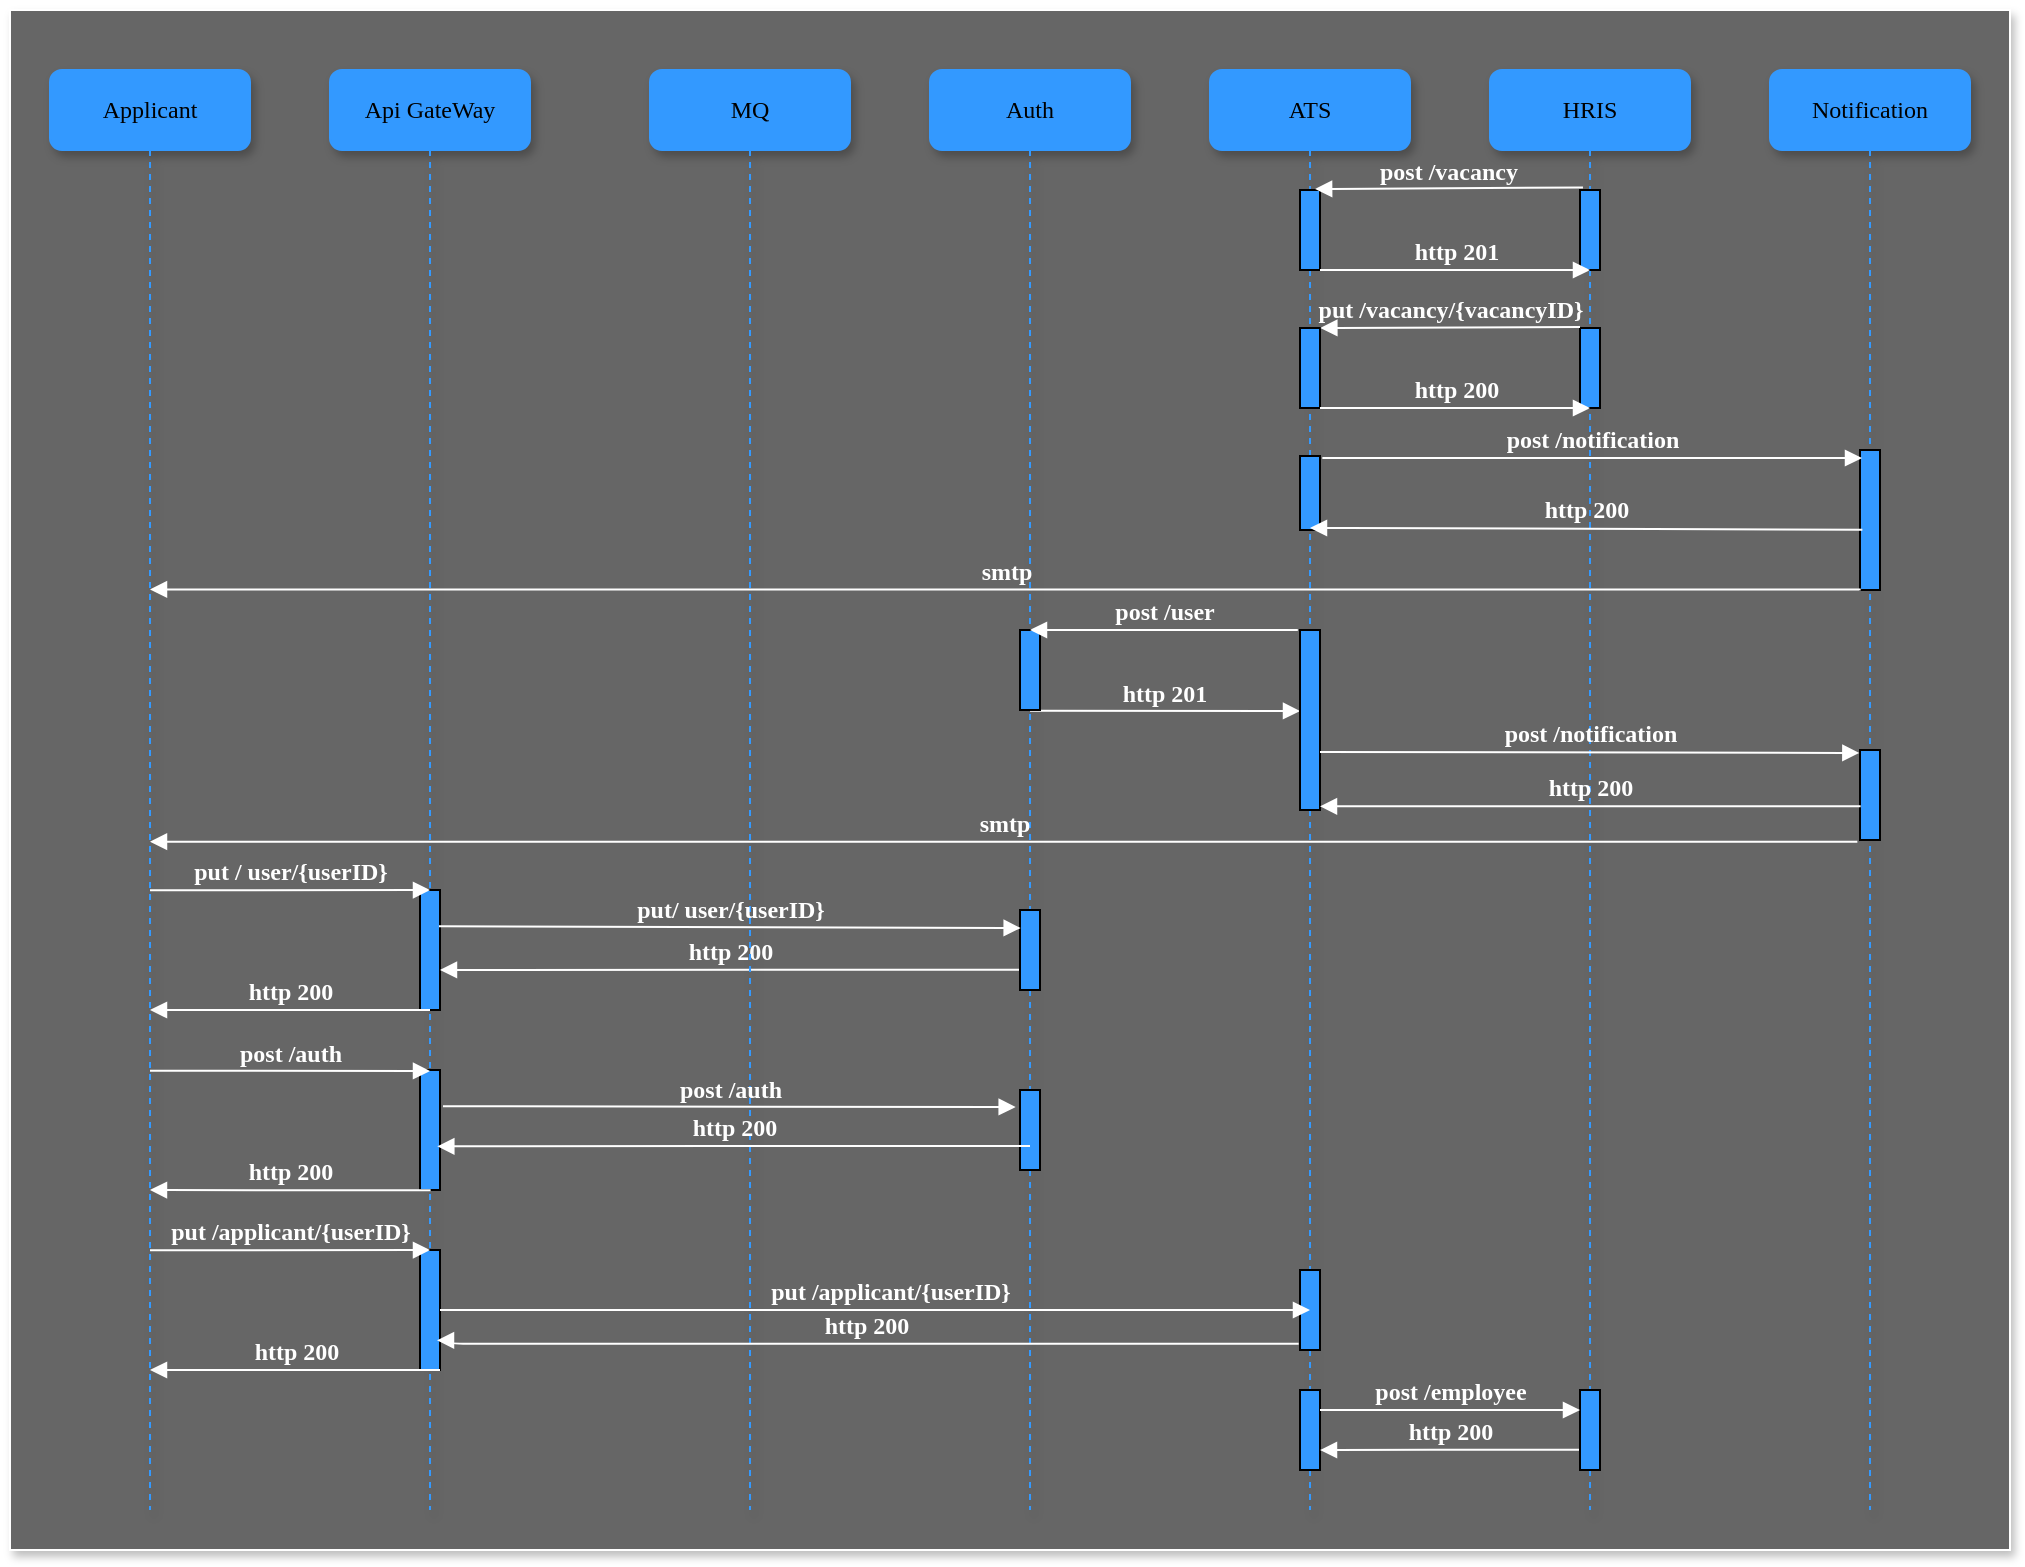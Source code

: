 <mxfile version="20.8.16" type="device"><diagram name="Page-1" id="13e1069c-82ec-6db2-03f1-153e76fe0fe0"><mxGraphModel dx="1128" dy="942" grid="1" gridSize="10" guides="1" tooltips="1" connect="1" arrows="1" fold="1" page="1" pageScale="1" pageWidth="1100" pageHeight="850" background="none" math="0" shadow="0"><root><mxCell id="0"/><mxCell id="1" parent="0"/><mxCell id="sks7aTLOKcDehk0xQPUY-80" value="" style="rounded=0;whiteSpace=wrap;html=1;shadow=1;fillColor=#666666;strokeColor=#FFFFFF;" vertex="1" parent="1"><mxGeometry x="80" y="50" width="1000" height="770" as="geometry"/></mxCell><mxCell id="7baba1c4bc27f4b0-2" value="Api GateWay" style="shape=umlLifeline;perimeter=lifelinePerimeter;whiteSpace=wrap;html=1;container=1;collapsible=0;recursiveResize=0;outlineConnect=0;rounded=1;shadow=1;comic=0;labelBackgroundColor=none;strokeWidth=1;fontFamily=Verdana;fontSize=12;align=center;fillColor=#3399FF;strokeColor=#3399FF;" parent="1" vertex="1"><mxGeometry x="240" y="80" width="100" height="720" as="geometry"/></mxCell><mxCell id="sks7aTLOKcDehk0xQPUY-40" value="" style="html=1;points=[];perimeter=orthogonalPerimeter;rounded=0;shadow=0;comic=0;labelBackgroundColor=none;strokeWidth=1;fontFamily=Verdana;fontSize=12;align=center;fillColor=#3399FF;" vertex="1" parent="7baba1c4bc27f4b0-2"><mxGeometry x="45" y="410" width="10" height="60" as="geometry"/></mxCell><mxCell id="sks7aTLOKcDehk0xQPUY-43" value="&lt;b&gt;&lt;font color=&quot;#ffffff&quot;&gt;http 200&lt;/font&gt;&lt;/b&gt;" style="html=1;verticalAlign=bottom;endArrow=block;labelBackgroundColor=none;fontFamily=Verdana;fontSize=12;edgeStyle=elbowEdgeStyle;elbow=vertical;exitX=-0.05;exitY=0.746;exitDx=0;exitDy=0;exitPerimeter=0;shadow=0;strokeColor=#FFFFFF;" edge="1" parent="7baba1c4bc27f4b0-2" source="sks7aTLOKcDehk0xQPUY-41"><mxGeometry relative="1" as="geometry"><mxPoint x="188.91" y="450.17" as="sourcePoint"/><mxPoint x="55" y="450.17" as="targetPoint"/></mxGeometry></mxCell><mxCell id="sks7aTLOKcDehk0xQPUY-44" value="&lt;b&gt;&lt;font color=&quot;#ffffff&quot;&gt;http 200&lt;/font&gt;&lt;/b&gt;" style="html=1;verticalAlign=bottom;endArrow=block;labelBackgroundColor=none;fontFamily=Verdana;fontSize=12;edgeStyle=elbowEdgeStyle;elbow=vertical;shadow=0;fillColor=#FFFFFF;strokeColor=#FFFFFF;" edge="1" parent="7baba1c4bc27f4b0-2" target="7baba1c4bc27f4b0-8"><mxGeometry relative="1" as="geometry"><mxPoint x="50" y="470" as="sourcePoint"/><mxPoint x="-94.75" y="470.34" as="targetPoint"/></mxGeometry></mxCell><mxCell id="sks7aTLOKcDehk0xQPUY-47" value="" style="html=1;points=[];perimeter=orthogonalPerimeter;rounded=0;shadow=0;comic=0;labelBackgroundColor=none;strokeWidth=1;fontFamily=Verdana;fontSize=12;align=center;fillColor=#3399FF;" vertex="1" parent="7baba1c4bc27f4b0-2"><mxGeometry x="45" y="500" width="10" height="60" as="geometry"/></mxCell><mxCell id="sks7aTLOKcDehk0xQPUY-62" value="" style="html=1;points=[];perimeter=orthogonalPerimeter;rounded=0;shadow=0;comic=0;labelBackgroundColor=none;strokeWidth=1;fontFamily=Verdana;fontSize=12;align=center;fillColor=#3399FF;" vertex="1" parent="7baba1c4bc27f4b0-2"><mxGeometry x="45" y="590" width="10" height="60" as="geometry"/></mxCell><mxCell id="sks7aTLOKcDehk0xQPUY-67" value="&lt;b&gt;&lt;font color=&quot;#ffffff&quot;&gt;http 200&lt;/font&gt;&lt;/b&gt;" style="html=1;verticalAlign=bottom;endArrow=block;labelBackgroundColor=none;fontFamily=Verdana;fontSize=12;edgeStyle=elbowEdgeStyle;elbow=vertical;shadow=0;strokeColor=#FFFFFF;" edge="1" parent="7baba1c4bc27f4b0-2" target="7baba1c4bc27f4b0-8"><mxGeometry relative="1" as="geometry"><mxPoint x="55" y="650.003" as="sourcePoint"/><mxPoint x="-99.5" y="650.34" as="targetPoint"/></mxGeometry></mxCell><mxCell id="7baba1c4bc27f4b0-3" value="MQ" style="shape=umlLifeline;perimeter=lifelinePerimeter;whiteSpace=wrap;html=1;container=1;collapsible=0;recursiveResize=0;outlineConnect=0;rounded=1;shadow=1;comic=0;labelBackgroundColor=none;strokeWidth=1;fontFamily=Verdana;fontSize=12;align=center;fillColor=#3399FF;strokeColor=#3399FF;" parent="1" vertex="1"><mxGeometry x="400" y="80" width="100" height="720" as="geometry"/></mxCell><mxCell id="7baba1c4bc27f4b0-4" value="Auth" style="shape=umlLifeline;perimeter=lifelinePerimeter;whiteSpace=wrap;html=1;container=1;collapsible=0;recursiveResize=0;outlineConnect=0;rounded=1;shadow=1;comic=0;labelBackgroundColor=none;strokeWidth=1;fontFamily=Verdana;fontSize=12;align=center;fillColor=#3399FF;strokeColor=#3399FF;" parent="1" vertex="1"><mxGeometry x="540" y="80" width="100" height="720" as="geometry"/></mxCell><mxCell id="sks7aTLOKcDehk0xQPUY-21" value="&lt;b&gt;&lt;font color=&quot;#ffffff&quot;&gt;http 201&lt;/font&gt;&lt;/b&gt;" style="html=1;verticalAlign=bottom;endArrow=block;labelBackgroundColor=none;fontFamily=Verdana;fontSize=12;edgeStyle=elbowEdgeStyle;elbow=vertical;shadow=0;fillColor=#FFFFFF;strokeColor=#FFFFFF;" edge="1" parent="7baba1c4bc27f4b0-4"><mxGeometry relative="1" as="geometry"><mxPoint x="50" y="320.33" as="sourcePoint"/><mxPoint x="185" y="320.33" as="targetPoint"/></mxGeometry></mxCell><mxCell id="sks7aTLOKcDehk0xQPUY-22" value="" style="html=1;points=[];perimeter=orthogonalPerimeter;rounded=0;shadow=0;comic=0;labelBackgroundColor=none;strokeWidth=1;fontFamily=Verdana;fontSize=12;align=center;fillColor=#3399FF;" vertex="1" parent="7baba1c4bc27f4b0-4"><mxGeometry x="45" y="280" width="10" height="40" as="geometry"/></mxCell><mxCell id="sks7aTLOKcDehk0xQPUY-41" value="" style="html=1;points=[];perimeter=orthogonalPerimeter;rounded=0;shadow=0;comic=0;labelBackgroundColor=none;strokeWidth=1;fontFamily=Verdana;fontSize=12;align=center;fillColor=#3399FF;" vertex="1" parent="7baba1c4bc27f4b0-4"><mxGeometry x="45" y="420" width="10" height="40" as="geometry"/></mxCell><mxCell id="sks7aTLOKcDehk0xQPUY-56" value="" style="html=1;points=[];perimeter=orthogonalPerimeter;rounded=0;shadow=0;comic=0;labelBackgroundColor=none;strokeWidth=1;fontFamily=Verdana;fontSize=12;align=center;fillColor=#3399FF;" vertex="1" parent="7baba1c4bc27f4b0-4"><mxGeometry x="45" y="510" width="10" height="40" as="geometry"/></mxCell><mxCell id="7baba1c4bc27f4b0-5" value="ATS" style="shape=umlLifeline;perimeter=lifelinePerimeter;whiteSpace=wrap;html=1;container=1;collapsible=0;recursiveResize=0;outlineConnect=0;rounded=1;shadow=1;comic=0;labelBackgroundColor=none;strokeWidth=1;fontFamily=Verdana;fontSize=12;align=center;fillColor=#3399FF;strokeColor=#3399FF;" parent="1" vertex="1"><mxGeometry x="680" y="80" width="100" height="720" as="geometry"/></mxCell><mxCell id="sks7aTLOKcDehk0xQPUY-3" value="" style="html=1;points=[];perimeter=orthogonalPerimeter;rounded=0;shadow=0;comic=0;labelBackgroundColor=none;strokeWidth=1;fontFamily=Verdana;fontSize=12;align=center;fillColor=#3399FF;" vertex="1" parent="7baba1c4bc27f4b0-5"><mxGeometry x="45" y="60" width="10" height="40" as="geometry"/></mxCell><mxCell id="7baba1c4bc27f4b0-19" value="" style="html=1;points=[];perimeter=orthogonalPerimeter;rounded=0;shadow=0;comic=0;labelBackgroundColor=none;strokeWidth=1;fontFamily=Verdana;fontSize=12;align=center;fillColor=#3399FF;" parent="7baba1c4bc27f4b0-5" vertex="1"><mxGeometry x="45" y="129" width="10" height="40" as="geometry"/></mxCell><mxCell id="sks7aTLOKcDehk0xQPUY-10" value="" style="html=1;points=[];perimeter=orthogonalPerimeter;rounded=0;shadow=0;comic=0;labelBackgroundColor=none;strokeWidth=1;fontFamily=Verdana;fontSize=12;align=center;fillColor=#3399FF;" vertex="1" parent="7baba1c4bc27f4b0-5"><mxGeometry x="45" y="193" width="10" height="37" as="geometry"/></mxCell><mxCell id="sks7aTLOKcDehk0xQPUY-15" value="" style="html=1;points=[];perimeter=orthogonalPerimeter;rounded=0;shadow=0;comic=0;labelBackgroundColor=none;strokeWidth=1;fontFamily=Verdana;fontSize=12;align=center;fillColor=#3399FF;" vertex="1" parent="7baba1c4bc27f4b0-5"><mxGeometry x="45" y="280" width="10" height="90" as="geometry"/></mxCell><mxCell id="sks7aTLOKcDehk0xQPUY-64" value="" style="html=1;points=[];perimeter=orthogonalPerimeter;rounded=0;shadow=0;comic=0;labelBackgroundColor=none;strokeWidth=1;fontFamily=Verdana;fontSize=12;align=center;fillColor=#3399FF;" vertex="1" parent="7baba1c4bc27f4b0-5"><mxGeometry x="45" y="600" width="10" height="40" as="geometry"/></mxCell><mxCell id="sks7aTLOKcDehk0xQPUY-69" value="" style="html=1;points=[];perimeter=orthogonalPerimeter;rounded=0;shadow=0;comic=0;labelBackgroundColor=none;strokeWidth=1;fontFamily=Verdana;fontSize=12;align=center;fillColor=#3399FF;" vertex="1" parent="7baba1c4bc27f4b0-5"><mxGeometry x="45" y="660" width="10" height="40" as="geometry"/></mxCell><mxCell id="sks7aTLOKcDehk0xQPUY-71" value="&lt;b&gt;&lt;font color=&quot;#ffffff&quot;&gt;http 200&lt;/font&gt;&lt;/b&gt;" style="html=1;verticalAlign=bottom;endArrow=block;labelBackgroundColor=none;fontFamily=Verdana;fontSize=12;edgeStyle=elbowEdgeStyle;elbow=horizontal;entryX=-0.05;entryY=0.288;entryDx=0;entryDy=0;entryPerimeter=0;exitX=0.033;exitY=0.746;exitDx=0;exitDy=0;exitPerimeter=0;shadow=0;strokeColor=#FFFFFF;" edge="1" parent="7baba1c4bc27f4b0-5" source="sks7aTLOKcDehk0xQPUY-68"><mxGeometry relative="1" as="geometry"><mxPoint x="155.5" y="690.5" as="sourcePoint"/><mxPoint x="55" y="690.02" as="targetPoint"/></mxGeometry></mxCell><mxCell id="7baba1c4bc27f4b0-6" value="HRIS" style="shape=umlLifeline;perimeter=lifelinePerimeter;whiteSpace=wrap;html=1;container=1;collapsible=0;recursiveResize=0;outlineConnect=0;rounded=1;shadow=1;comic=0;labelBackgroundColor=none;strokeWidth=1;fontFamily=Verdana;fontSize=12;align=center;fillColor=#3399FF;strokeColor=#3399FF;" parent="1" vertex="1"><mxGeometry x="820" y="80" width="100" height="720" as="geometry"/></mxCell><mxCell id="sks7aTLOKcDehk0xQPUY-1" value="" style="html=1;points=[];perimeter=orthogonalPerimeter;rounded=0;shadow=0;comic=0;labelBackgroundColor=none;strokeWidth=1;fontFamily=Verdana;fontSize=12;align=center;fillColor=#3399FF;" vertex="1" parent="7baba1c4bc27f4b0-6"><mxGeometry x="45" y="60" width="10" height="40" as="geometry"/></mxCell><mxCell id="sks7aTLOKcDehk0xQPUY-4" value="&lt;b&gt;&lt;font color=&quot;#ffffff&quot;&gt;http 201&lt;/font&gt;&lt;/b&gt;" style="html=1;verticalAlign=bottom;endArrow=block;labelBackgroundColor=none;fontFamily=Verdana;fontSize=12;edgeStyle=elbowEdgeStyle;elbow=horizontal;shadow=0;strokeColor=#FFFFFF;" edge="1" parent="7baba1c4bc27f4b0-6"><mxGeometry relative="1" as="geometry"><mxPoint x="-85" y="100" as="sourcePoint"/><mxPoint x="50" y="100" as="targetPoint"/></mxGeometry></mxCell><mxCell id="sks7aTLOKcDehk0xQPUY-5" value="" style="html=1;points=[];perimeter=orthogonalPerimeter;rounded=0;shadow=0;comic=0;labelBackgroundColor=none;strokeWidth=1;fontFamily=Verdana;fontSize=12;align=center;fillColor=#3399FF;" vertex="1" parent="7baba1c4bc27f4b0-6"><mxGeometry x="45" y="129" width="10" height="40" as="geometry"/></mxCell><mxCell id="sks7aTLOKcDehk0xQPUY-68" value="" style="html=1;points=[];perimeter=orthogonalPerimeter;rounded=0;shadow=0;comic=0;labelBackgroundColor=none;strokeWidth=1;fontFamily=Verdana;fontSize=12;align=center;fillColor=#3399FF;" vertex="1" parent="7baba1c4bc27f4b0-6"><mxGeometry x="45" y="660" width="10" height="40" as="geometry"/></mxCell><mxCell id="7baba1c4bc27f4b0-7" value="Notification" style="shape=umlLifeline;perimeter=lifelinePerimeter;whiteSpace=wrap;html=1;container=1;collapsible=0;recursiveResize=0;outlineConnect=0;rounded=1;shadow=1;comic=0;labelBackgroundColor=none;strokeWidth=1;fontFamily=Verdana;fontSize=12;align=center;fillColor=#3399FF;strokeColor=#3399FF;" parent="1" vertex="1"><mxGeometry x="960" y="80" width="100" height="720" as="geometry"/></mxCell><mxCell id="sks7aTLOKcDehk0xQPUY-13" value="" style="html=1;points=[];perimeter=orthogonalPerimeter;rounded=0;shadow=0;comic=0;labelBackgroundColor=none;strokeWidth=1;fontFamily=Verdana;fontSize=12;align=center;fillColor=#3399FF;" vertex="1" parent="7baba1c4bc27f4b0-7"><mxGeometry x="45" y="190" width="10" height="70" as="geometry"/></mxCell><mxCell id="sks7aTLOKcDehk0xQPUY-23" value="" style="html=1;points=[];perimeter=orthogonalPerimeter;rounded=0;shadow=0;comic=0;labelBackgroundColor=none;strokeWidth=1;fontFamily=Verdana;fontSize=12;align=center;fillColor=#3399FF;" vertex="1" parent="7baba1c4bc27f4b0-7"><mxGeometry x="45" y="340" width="10" height="45" as="geometry"/></mxCell><mxCell id="7baba1c4bc27f4b0-8" value="Applicant" style="shape=umlLifeline;perimeter=lifelinePerimeter;whiteSpace=wrap;html=1;container=1;collapsible=0;recursiveResize=0;outlineConnect=0;rounded=1;shadow=1;comic=0;labelBackgroundColor=none;strokeWidth=1;fontFamily=Verdana;fontSize=12;align=center;fillColor=#3399FF;strokeColor=#3399FF;" parent="1" vertex="1"><mxGeometry x="100" y="80" width="100" height="720" as="geometry"/></mxCell><mxCell id="7baba1c4bc27f4b0-20" value="&lt;b&gt;&lt;font color=&quot;#ffffff&quot;&gt;post /vacancy&lt;/font&gt;&lt;/b&gt;" style="html=1;verticalAlign=bottom;endArrow=block;entryX=0.757;entryY=0.012;labelBackgroundColor=none;fontFamily=Verdana;fontSize=12;edgeStyle=elbowEdgeStyle;elbow=vertical;exitX=0.148;exitY=-0.032;exitDx=0;exitDy=0;exitPerimeter=0;entryDx=0;entryDy=0;entryPerimeter=0;shadow=0;strokeColor=#FFFFFF;" parent="1" source="sks7aTLOKcDehk0xQPUY-1" target="sks7aTLOKcDehk0xQPUY-3" edge="1"><mxGeometry relative="1" as="geometry"><mxPoint x="750" y="200.263" as="sourcePoint"/><mxPoint x="880" y="200.22" as="targetPoint"/></mxGeometry></mxCell><mxCell id="sks7aTLOKcDehk0xQPUY-8" value="&lt;b&gt;&lt;font color=&quot;#ffffff&quot;&gt;http 200&lt;/font&gt;&lt;/b&gt;" style="html=1;verticalAlign=bottom;endArrow=block;labelBackgroundColor=none;fontFamily=Verdana;fontSize=12;edgeStyle=elbowEdgeStyle;elbow=vertical;shadow=0;strokeColor=#FFFFFF;" edge="1" parent="1"><mxGeometry relative="1" as="geometry"><mxPoint x="735" y="249" as="sourcePoint"/><mxPoint x="870" y="249" as="targetPoint"/></mxGeometry></mxCell><mxCell id="sks7aTLOKcDehk0xQPUY-9" value="&lt;b&gt;&lt;font color=&quot;#ffffff&quot;&gt;put /vacancy/{vacancyID}&lt;/font&gt;&lt;/b&gt;" style="html=1;verticalAlign=bottom;endArrow=block;labelBackgroundColor=none;fontFamily=Verdana;fontSize=12;edgeStyle=elbowEdgeStyle;elbow=vertical;exitX=0;exitY=-0.011;exitDx=0;exitDy=0;exitPerimeter=0;entryX=1.018;entryY=0.007;entryDx=0;entryDy=0;entryPerimeter=0;shadow=0;strokeColor=#FFFFFF;" edge="1" parent="1" source="sks7aTLOKcDehk0xQPUY-5" target="7baba1c4bc27f4b0-19"><mxGeometry relative="1" as="geometry"><mxPoint x="870" y="208" as="sourcePoint"/><mxPoint x="740" y="209" as="targetPoint"/></mxGeometry></mxCell><mxCell id="sks7aTLOKcDehk0xQPUY-11" value="&lt;font style=&quot;&quot; color=&quot;#ffffff&quot;&gt;&lt;b&gt;post /notification&lt;/b&gt;&lt;/font&gt;" style="html=1;verticalAlign=bottom;endArrow=block;labelBackgroundColor=none;fontFamily=Verdana;fontSize=12;exitX=1.117;exitY=1;exitDx=0;exitDy=0;exitPerimeter=0;shadow=0;strokeColor=#FFFFFF;" edge="1" parent="1"><mxGeometry relative="1" as="geometry"><mxPoint x="736.17" y="274" as="sourcePoint"/><mxPoint x="1006" y="274" as="targetPoint"/><Array as="points"><mxPoint x="950" y="274"/></Array></mxGeometry></mxCell><mxCell id="sks7aTLOKcDehk0xQPUY-14" value="&lt;b&gt;&lt;font color=&quot;#ffffff&quot;&gt;smtp&lt;/font&gt;&lt;/b&gt;" style="html=1;verticalAlign=bottom;endArrow=block;labelBackgroundColor=none;fontFamily=Verdana;fontSize=12;exitX=0.033;exitY=0.996;exitDx=0;exitDy=0;exitPerimeter=0;shadow=0;strokeColor=#FFFFFF;" edge="1" parent="1" source="sks7aTLOKcDehk0xQPUY-13" target="7baba1c4bc27f4b0-8"><mxGeometry relative="1" as="geometry"><mxPoint x="370" y="300" as="sourcePoint"/><mxPoint x="780" y="300" as="targetPoint"/></mxGeometry></mxCell><mxCell id="sks7aTLOKcDehk0xQPUY-20" value="&lt;b&gt;&lt;font color=&quot;#ffffff&quot;&gt;post /user&lt;/font&gt;&lt;/b&gt;" style="html=1;verticalAlign=bottom;endArrow=block;labelBackgroundColor=none;fontFamily=Verdana;fontSize=12;edgeStyle=elbowEdgeStyle;elbow=vertical;exitX=0.148;exitY=-0.032;exitDx=0;exitDy=0;exitPerimeter=0;shadow=0;strokeColor=#FFFFFF;" edge="1" parent="1"><mxGeometry relative="1" as="geometry"><mxPoint x="723.91" y="360.0" as="sourcePoint"/><mxPoint x="590" y="360" as="targetPoint"/></mxGeometry></mxCell><mxCell id="sks7aTLOKcDehk0xQPUY-24" value="&lt;b&gt;&lt;font color=&quot;#ffffff&quot;&gt;post /notification&lt;/font&gt;&lt;/b&gt;" style="html=1;verticalAlign=bottom;endArrow=block;labelBackgroundColor=none;fontFamily=Verdana;fontSize=12;shadow=0;entryX=-0.033;entryY=0.033;entryDx=0;entryDy=0;entryPerimeter=0;strokeColor=#FFFFFF;" edge="1" parent="1" target="sks7aTLOKcDehk0xQPUY-23"><mxGeometry relative="1" as="geometry"><mxPoint x="735" y="421" as="sourcePoint"/><mxPoint x="998.67" y="421.485" as="targetPoint"/></mxGeometry></mxCell><mxCell id="sks7aTLOKcDehk0xQPUY-25" value="&lt;b&gt;&lt;font color=&quot;#ffffff&quot;&gt;smtp&lt;/font&gt;&lt;/b&gt;" style="html=1;verticalAlign=bottom;endArrow=block;labelBackgroundColor=none;fontFamily=Verdana;fontSize=12;exitX=-0.133;exitY=0.995;exitDx=0;exitDy=0;exitPerimeter=0;shadow=0;strokeColor=#FFFFFF;" edge="1" parent="1" target="7baba1c4bc27f4b0-8"><mxGeometry relative="1" as="geometry"><mxPoint x="1003.67" y="465.825" as="sourcePoint"/><mxPoint x="156.17" y="464.2" as="targetPoint"/></mxGeometry></mxCell><mxCell id="sks7aTLOKcDehk0xQPUY-42" value="&lt;b&gt;&lt;font color=&quot;#ffffff&quot;&gt;put/ user/{userID}&lt;/font&gt;&lt;/b&gt;" style="html=1;verticalAlign=bottom;endArrow=block;labelBackgroundColor=none;fontFamily=Verdana;fontSize=12;edgeStyle=elbowEdgeStyle;elbow=vertical;entryX=0.033;entryY=0.121;entryDx=0;entryDy=0;entryPerimeter=0;exitX=0.95;exitY=0.219;exitDx=0;exitDy=0;exitPerimeter=0;shadow=0;strokeColor=#FFFFFF;" edge="1" parent="1"><mxGeometry x="0.003" relative="1" as="geometry"><mxPoint x="294.5" y="508.14" as="sourcePoint"/><mxPoint x="585.33" y="509.84" as="targetPoint"/><mxPoint as="offset"/></mxGeometry></mxCell><mxCell id="sks7aTLOKcDehk0xQPUY-46" value="&lt;b&gt;&lt;font color=&quot;#ffffff&quot;&gt;put / user/{userID}&lt;/font&gt;&lt;/b&gt;" style="html=1;verticalAlign=bottom;endArrow=block;labelBackgroundColor=none;fontFamily=Verdana;fontSize=12;edgeStyle=elbowEdgeStyle;elbow=vertical;shadow=0;strokeColor=#FFFFFF;" edge="1" parent="1"><mxGeometry relative="1" as="geometry"><mxPoint x="150" y="490.17" as="sourcePoint"/><mxPoint x="290" y="490" as="targetPoint"/></mxGeometry></mxCell><mxCell id="sks7aTLOKcDehk0xQPUY-54" value="&lt;b&gt;&lt;font color=&quot;#ffffff&quot;&gt;post /auth&lt;/font&gt;&lt;/b&gt;" style="html=1;verticalAlign=bottom;endArrow=block;labelBackgroundColor=none;fontFamily=Verdana;fontSize=12;edgeStyle=elbowEdgeStyle;elbow=vertical;shadow=0;strokeColor=#FFFFFF;" edge="1" parent="1"><mxGeometry relative="1" as="geometry"><mxPoint x="150" y="580.34" as="sourcePoint"/><mxPoint x="290" y="580.17" as="targetPoint"/></mxGeometry></mxCell><mxCell id="sks7aTLOKcDehk0xQPUY-55" value="&lt;b&gt;&lt;font color=&quot;#ffffff&quot;&gt;http 200&lt;/font&gt;&lt;/b&gt;" style="html=1;verticalAlign=bottom;endArrow=block;labelBackgroundColor=none;fontFamily=Verdana;fontSize=12;edgeStyle=elbowEdgeStyle;elbow=vertical;shadow=0;strokeColor=#FFFFFF;" edge="1" parent="1"><mxGeometry relative="1" as="geometry"><mxPoint x="290.33" y="640.17" as="sourcePoint"/><mxPoint x="149.997" y="640.003" as="targetPoint"/></mxGeometry></mxCell><mxCell id="sks7aTLOKcDehk0xQPUY-59" value="&lt;b&gt;&lt;font color=&quot;#ffffff&quot;&gt;post /auth&lt;/font&gt;&lt;/b&gt;" style="html=1;verticalAlign=bottom;endArrow=block;labelBackgroundColor=none;fontFamily=Verdana;fontSize=12;edgeStyle=elbowEdgeStyle;elbow=vertical;exitX=0.95;exitY=0.219;exitDx=0;exitDy=0;exitPerimeter=0;shadow=0;strokeColor=#FFFFFF;entryX=-0.217;entryY=0.221;entryDx=0;entryDy=0;entryPerimeter=0;" edge="1" parent="1" target="sks7aTLOKcDehk0xQPUY-56"><mxGeometry relative="1" as="geometry"><mxPoint x="296.5" y="598.14" as="sourcePoint"/><mxPoint x="560" y="600" as="targetPoint"/></mxGeometry></mxCell><mxCell id="sks7aTLOKcDehk0xQPUY-61" value="&lt;b&gt;&lt;font color=&quot;#ffffff&quot;&gt;http 200&lt;/font&gt;&lt;/b&gt;" style="html=1;verticalAlign=bottom;endArrow=block;labelBackgroundColor=none;fontFamily=Verdana;fontSize=12;edgeStyle=elbowEdgeStyle;elbow=horizontal;shadow=0;entryX=0.867;entryY=0.636;entryDx=0;entryDy=0;entryPerimeter=0;strokeColor=#FFFFFF;" edge="1" parent="1" target="sks7aTLOKcDehk0xQPUY-47"><mxGeometry relative="1" as="geometry"><mxPoint x="590" y="618" as="sourcePoint"/><mxPoint x="300" y="620" as="targetPoint"/></mxGeometry></mxCell><mxCell id="sks7aTLOKcDehk0xQPUY-63" value="&lt;font color=&quot;#ffffff&quot;&gt;&lt;b&gt;put /applicant/{userID}&lt;/b&gt;&lt;/font&gt;" style="html=1;verticalAlign=bottom;endArrow=block;labelBackgroundColor=none;fontFamily=Verdana;fontSize=12;edgeStyle=elbowEdgeStyle;elbow=vertical;shadow=0;strokeColor=#FFFFFF;" edge="1" parent="1"><mxGeometry relative="1" as="geometry"><mxPoint x="150" y="670.17" as="sourcePoint"/><mxPoint x="290" y="670.0" as="targetPoint"/></mxGeometry></mxCell><mxCell id="sks7aTLOKcDehk0xQPUY-65" value="&lt;b&gt;&lt;font color=&quot;#ffffff&quot;&gt;put /applicant/{userID}&lt;/font&gt;&lt;/b&gt;" style="html=1;verticalAlign=bottom;endArrow=block;labelBackgroundColor=none;fontFamily=Verdana;fontSize=12;edgeStyle=elbowEdgeStyle;elbow=vertical;shadow=0;strokeColor=#FFFFFF;entryX=0.5;entryY=0.5;entryDx=0;entryDy=0;entryPerimeter=0;" edge="1" parent="1" target="sks7aTLOKcDehk0xQPUY-64"><mxGeometry x="0.035" relative="1" as="geometry"><mxPoint x="295" y="700" as="sourcePoint"/><mxPoint x="710" y="700" as="targetPoint"/><Array as="points"><mxPoint x="710" y="700"/><mxPoint x="710" y="690"/></Array><mxPoint as="offset"/></mxGeometry></mxCell><mxCell id="sks7aTLOKcDehk0xQPUY-66" value="&lt;b&gt;&lt;font color=&quot;#ffffff&quot;&gt;http 200&lt;/font&gt;&lt;/b&gt;" style="html=1;verticalAlign=bottom;endArrow=block;labelBackgroundColor=none;fontFamily=Verdana;fontSize=12;edgeStyle=elbowEdgeStyle;elbow=horizontal;entryX=0.95;entryY=0.719;entryDx=0;entryDy=0;entryPerimeter=0;exitX=0.033;exitY=0.871;exitDx=0;exitDy=0;exitPerimeter=0;shadow=0;strokeColor=#FFFFFF;" edge="1" parent="1"><mxGeometry x="0.002" relative="1" as="geometry"><mxPoint x="724.33" y="716.84" as="sourcePoint"/><mxPoint x="293.5" y="715.14" as="targetPoint"/><Array as="points"><mxPoint x="299" y="714"/></Array><mxPoint as="offset"/></mxGeometry></mxCell><mxCell id="sks7aTLOKcDehk0xQPUY-70" value="&lt;b&gt;&lt;font color=&quot;#ffffff&quot;&gt;post /employee&lt;/font&gt;&lt;/b&gt;" style="html=1;verticalAlign=bottom;endArrow=block;labelBackgroundColor=none;fontFamily=Verdana;fontSize=12;edgeStyle=elbowEdgeStyle;elbow=vertical;shadow=0;strokeColor=#FFFFFF;" edge="1" parent="1"><mxGeometry relative="1" as="geometry"><mxPoint x="735" y="750" as="sourcePoint"/><mxPoint x="865" y="750" as="targetPoint"/></mxGeometry></mxCell><mxCell id="sks7aTLOKcDehk0xQPUY-72" value="&lt;b&gt;&lt;font color=&quot;#ffffff&quot;&gt;http 200&lt;/font&gt;&lt;/b&gt;" style="html=1;verticalAlign=bottom;endArrow=block;labelBackgroundColor=none;fontFamily=Verdana;fontSize=12;exitX=0.117;exitY=0.569;exitDx=0;exitDy=0;exitPerimeter=0;shadow=0;strokeColor=#FFFFFF;" edge="1" parent="1" source="sks7aTLOKcDehk0xQPUY-13" target="7baba1c4bc27f4b0-5"><mxGeometry relative="1" as="geometry"><mxPoint x="1000" y="309" as="sourcePoint"/><mxPoint x="739.17" y="310.517" as="targetPoint"/><Array as="points"><mxPoint x="738" y="309"/></Array></mxGeometry></mxCell><mxCell id="sks7aTLOKcDehk0xQPUY-73" value="&lt;b&gt;&lt;font color=&quot;#ffffff&quot;&gt;http 200&lt;/font&gt;&lt;/b&gt;" style="html=1;verticalAlign=bottom;endArrow=block;labelBackgroundColor=none;fontFamily=Verdana;fontSize=12;exitX=0.033;exitY=0.626;exitDx=0;exitDy=0;exitPerimeter=0;shadow=0;strokeColor=#FFFFFF;" edge="1" parent="1" source="sks7aTLOKcDehk0xQPUY-23"><mxGeometry relative="1" as="geometry"><mxPoint x="929.5" y="448" as="sourcePoint"/><mxPoint x="735" y="448.16" as="targetPoint"/></mxGeometry></mxCell></root></mxGraphModel></diagram></mxfile>